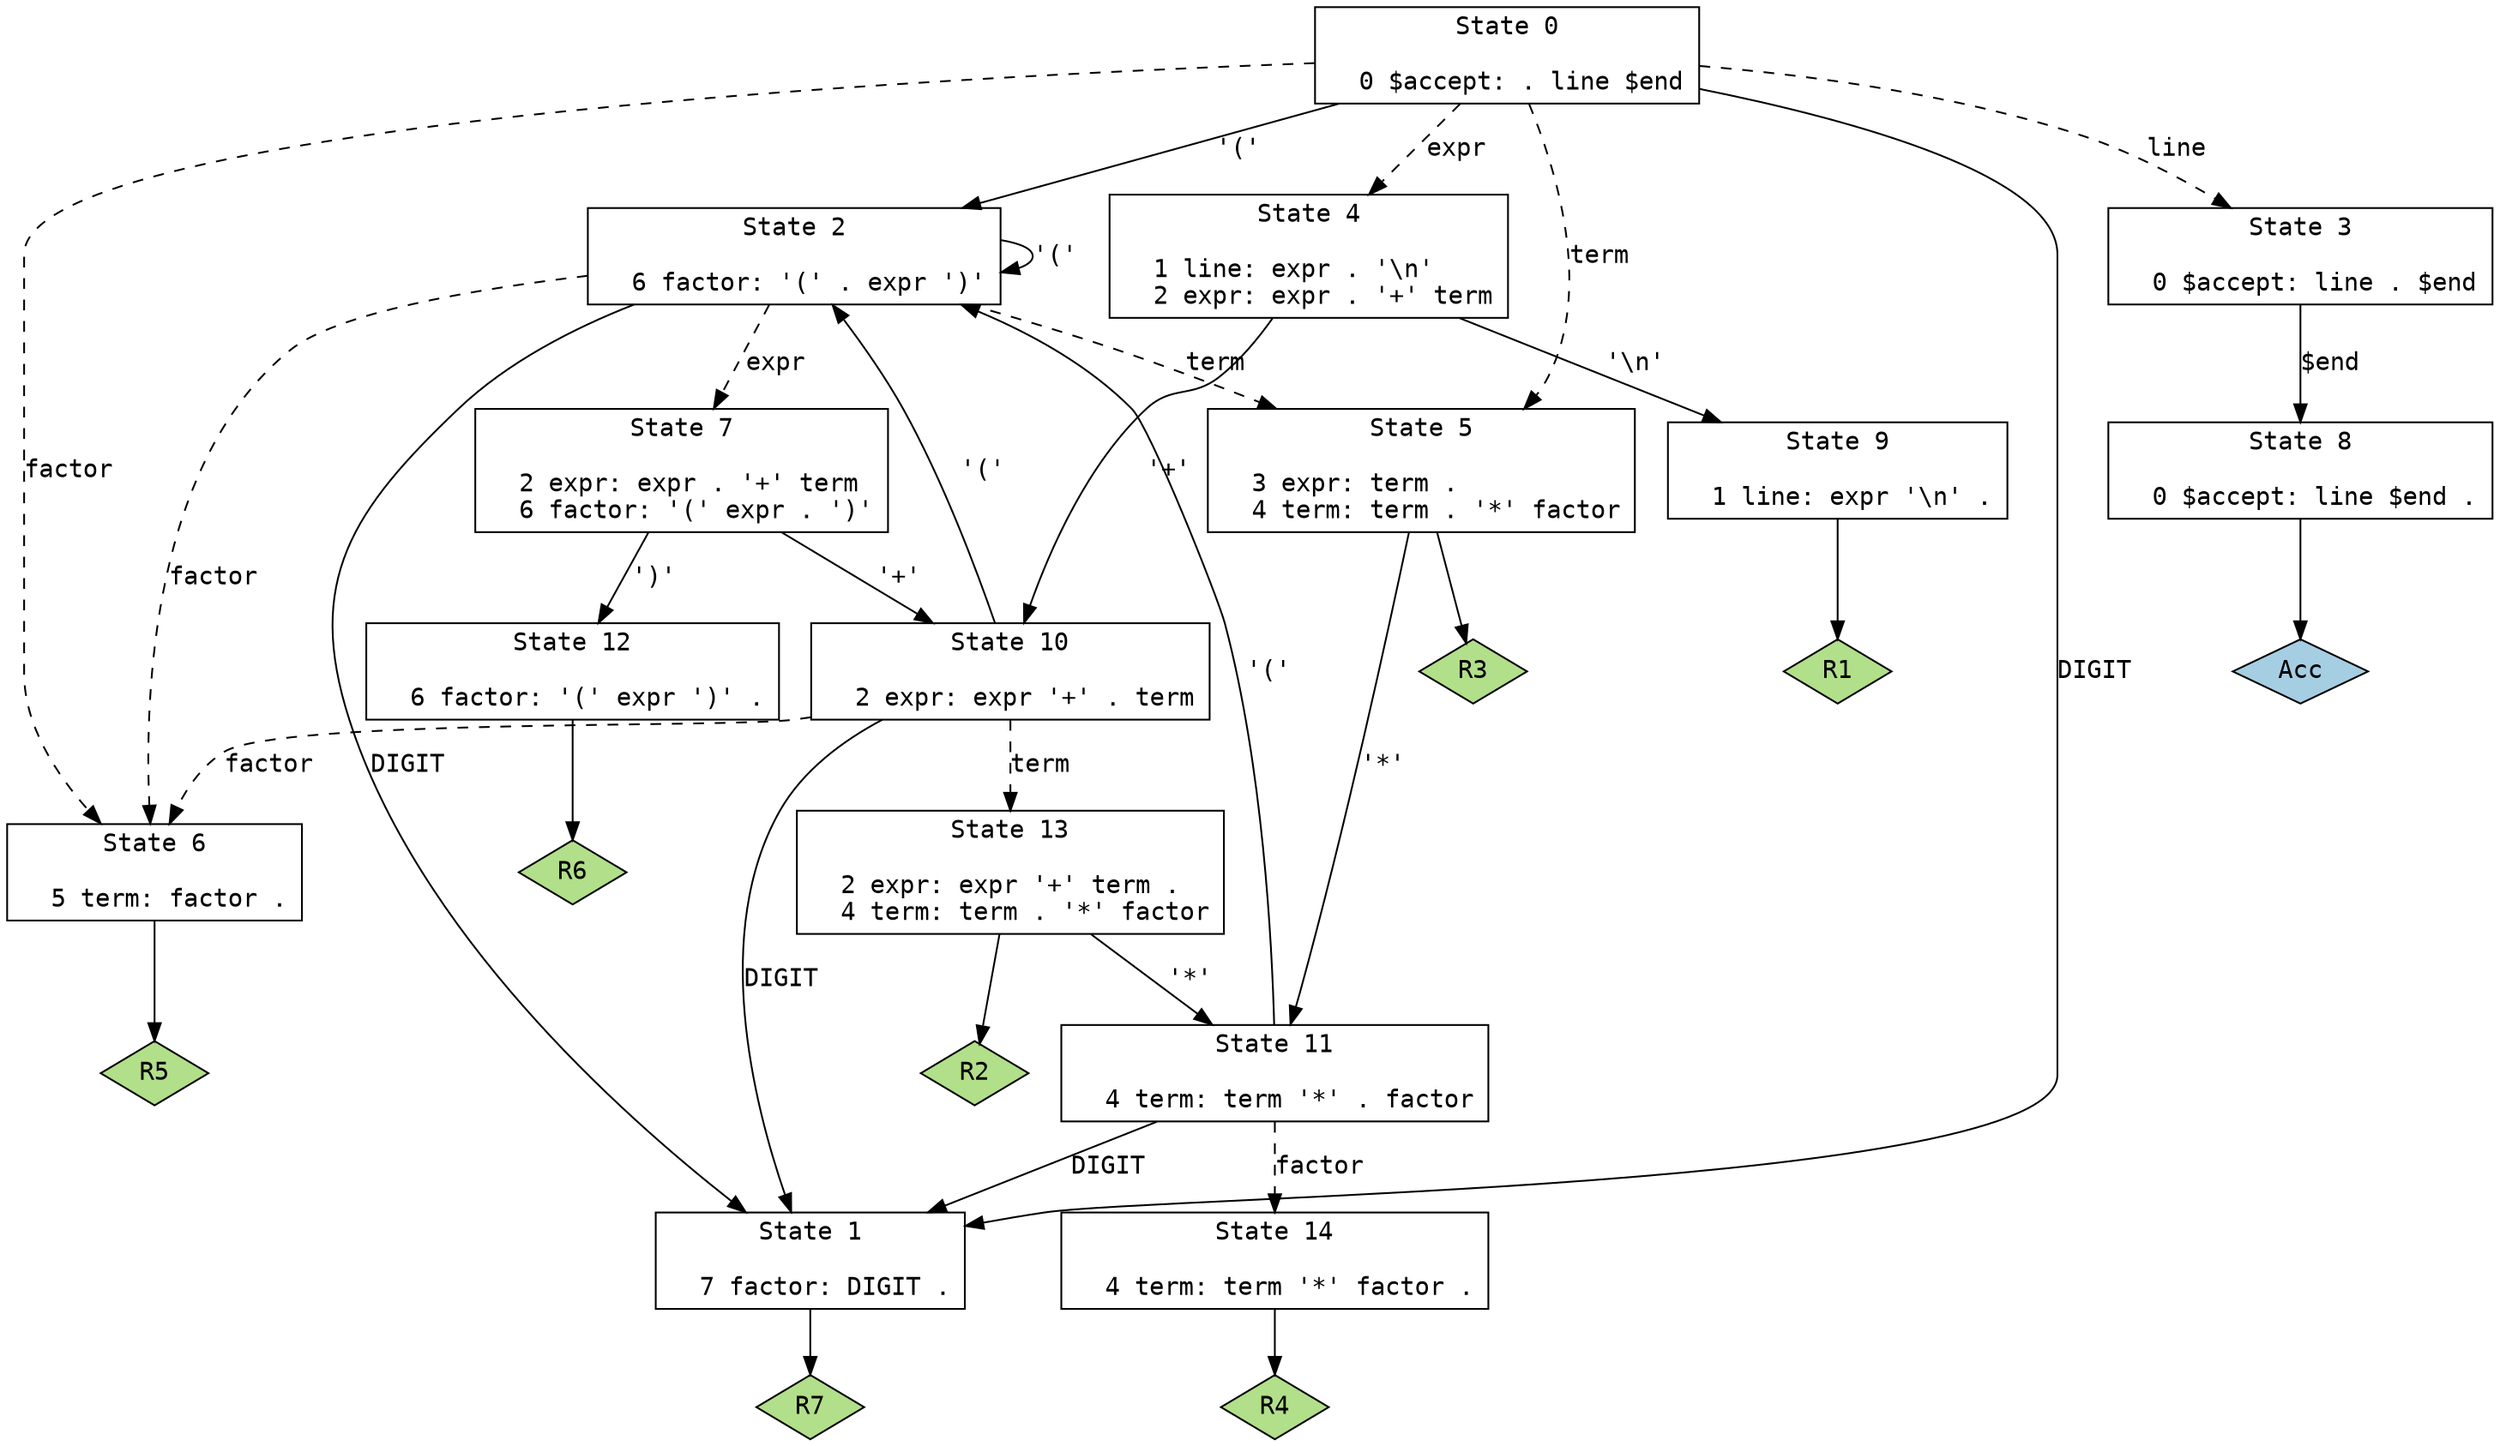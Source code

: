 // Generated by GNU Bison 3.0.4.
// Report bugs to <bug-bison@gnu.org>.
// Home page: <http://www.gnu.org/software/bison/>.

digraph "calculate-1.y"
{
  node [fontname = courier, shape = box, colorscheme = paired6]
  edge [fontname = courier]

  0 [label="State 0\n\l  0 $accept: . line $end\l"]
  0 -> 1 [style=solid label="DIGIT"]
  0 -> 2 [style=solid label="'('"]
  0 -> 3 [style=dashed label="line"]
  0 -> 4 [style=dashed label="expr"]
  0 -> 5 [style=dashed label="term"]
  0 -> 6 [style=dashed label="factor"]
  1 [label="State 1\n\l  7 factor: DIGIT .\l"]
  1 -> "1R7" [style=solid]
 "1R7" [label="R7", fillcolor=3, shape=diamond, style=filled]
  2 [label="State 2\n\l  6 factor: '(' . expr ')'\l"]
  2 -> 1 [style=solid label="DIGIT"]
  2 -> 2 [style=solid label="'('"]
  2 -> 7 [style=dashed label="expr"]
  2 -> 5 [style=dashed label="term"]
  2 -> 6 [style=dashed label="factor"]
  3 [label="State 3\n\l  0 $accept: line . $end\l"]
  3 -> 8 [style=solid label="$end"]
  4 [label="State 4\n\l  1 line: expr . '\\n'\l  2 expr: expr . '+' term\l"]
  4 -> 9 [style=solid label="'\\n'"]
  4 -> 10 [style=solid label="'+'"]
  5 [label="State 5\n\l  3 expr: term .\l  4 term: term . '*' factor\l"]
  5 -> 11 [style=solid label="'*'"]
  5 -> "5R3" [style=solid]
 "5R3" [label="R3", fillcolor=3, shape=diamond, style=filled]
  6 [label="State 6\n\l  5 term: factor .\l"]
  6 -> "6R5" [style=solid]
 "6R5" [label="R5", fillcolor=3, shape=diamond, style=filled]
  7 [label="State 7\n\l  2 expr: expr . '+' term\l  6 factor: '(' expr . ')'\l"]
  7 -> 10 [style=solid label="'+'"]
  7 -> 12 [style=solid label="')'"]
  8 [label="State 8\n\l  0 $accept: line $end .\l"]
  8 -> "8R0" [style=solid]
 "8R0" [label="Acc", fillcolor=1, shape=diamond, style=filled]
  9 [label="State 9\n\l  1 line: expr '\\n' .\l"]
  9 -> "9R1" [style=solid]
 "9R1" [label="R1", fillcolor=3, shape=diamond, style=filled]
  10 [label="State 10\n\l  2 expr: expr '+' . term\l"]
  10 -> 1 [style=solid label="DIGIT"]
  10 -> 2 [style=solid label="'('"]
  10 -> 13 [style=dashed label="term"]
  10 -> 6 [style=dashed label="factor"]
  11 [label="State 11\n\l  4 term: term '*' . factor\l"]
  11 -> 1 [style=solid label="DIGIT"]
  11 -> 2 [style=solid label="'('"]
  11 -> 14 [style=dashed label="factor"]
  12 [label="State 12\n\l  6 factor: '(' expr ')' .\l"]
  12 -> "12R6" [style=solid]
 "12R6" [label="R6", fillcolor=3, shape=diamond, style=filled]
  13 [label="State 13\n\l  2 expr: expr '+' term .\l  4 term: term . '*' factor\l"]
  13 -> 11 [style=solid label="'*'"]
  13 -> "13R2" [style=solid]
 "13R2" [label="R2", fillcolor=3, shape=diamond, style=filled]
  14 [label="State 14\n\l  4 term: term '*' factor .\l"]
  14 -> "14R4" [style=solid]
 "14R4" [label="R4", fillcolor=3, shape=diamond, style=filled]
}
